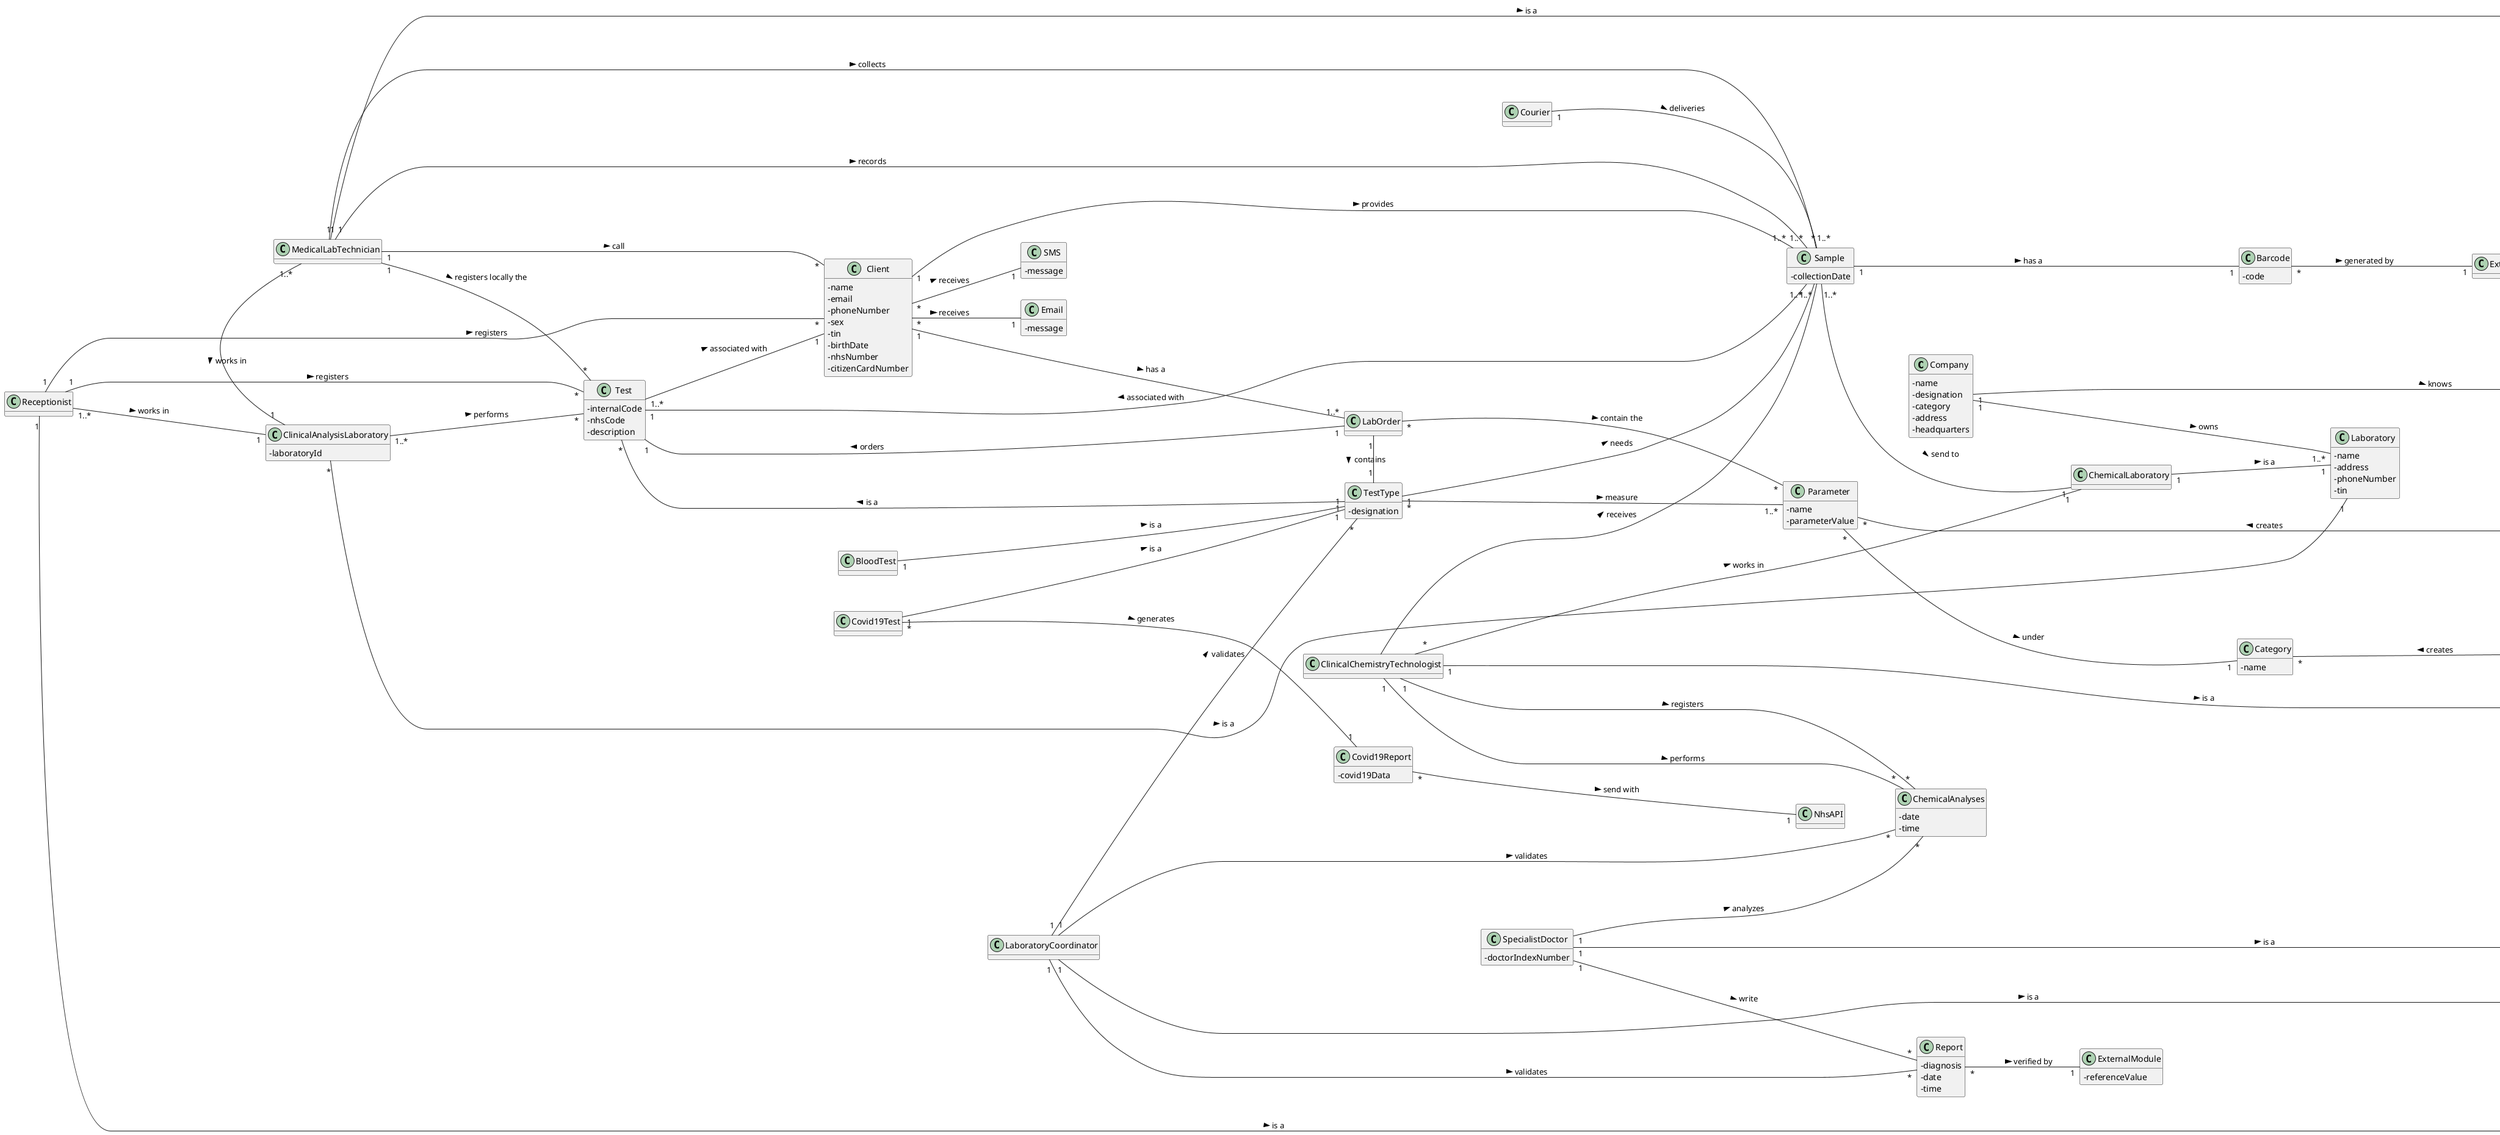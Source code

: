 @startuml
'https://plantuml.com/class-diagram

hide methods
left to right direction
skinparam classAttributeIconSize 0

class Company{
-name
-designation
-category
-address
-headquarters
}

class Employee{
-name
-address
-phoneNumber
-email
-employeeId
-organizationRole
-socCode
}

class TestType{
-designation
}

class SpecialistDoctor  {
-doctorIndexNumber
}

class Laboratory{
-name
-address
-phoneNumber
-tin
}

class Barcode{
-code
}

class Report{
-diagnosis
-date
-time
}

class Sample{
-collectionDate
}

class Test{
-internalCode
-nhsCode
-description
}

class Client{
 - name
 - email
 - phoneNumber
 - sex
 - tin
 - birthDate
 - nhsNumber
 - citizenCardNumber
}

class Receptionist{

}

class ClinicalAnalysisLaboratory{
-laboratoryId
}

class ChemicalAnalyses{
-date
-time
}

class Parameter{
-name
-parameterValue
}

class Category{
-name
}

class MedicalLabTechnician{

}

class ChemicalLaboratory{

}

class ClinicalChemistryTechnologist{

}

class LabOrder{

}

class LaboratoryCoordinator{

}

class Administrator{

}

class ExternalAPI{

}

class ExternalModule {
-referenceValue
}

class NhsAPI{

}

class BloodTest{

}

class Covid19Test{
}

class Covid19Report{
-covid19Data
}
class Courier{
}
class SMS{
-message
}
class Email{
-message
}


Company "1"----"*" Employee : knows >
Company "1"----"1..*" Laboratory : owns >
ClinicalAnalysisLaboratory "*"----"1" Laboratory : is a >
ChemicalLaboratory "1"---"1" Laboratory : is a >
MedicalLabTechnician "1"---"1" Employee : is a >
Administrator "1"---"1" Employee : is a >
ClinicalChemistryTechnologist "1"---"1" Employee : is a >
Receptionist "1"---"1" Employee : is a >
Receptionist "1"----"*" Client : registers >
Receptionist "1"----"*" Test : registers >
Client "1"----"1..*" LabOrder : has a >
LabOrder "1"----"1" Test : orders >
LabOrder "*"----"*" Parameter: contain the >
Test "*"----"1" TestType : < is a
TestType "1"----"1..*" Sample : needs >
TestType "*"----"1..*" Parameter : measure >
MedicalLabTechnician "1"----"*" Sample : collects >
MedicalLabTechnician "1"----"*" Test: registers locally the >
Sample "1"----"1" Barcode : has a >
Barcode "*"---"1" ExternalAPI : generated by >
ClinicalChemistryTechnologist "*"----"1" ChemicalLaboratory : works in >
ClinicalChemistryTechnologist "1"--"*" ChemicalAnalyses : performs >
Category "*"----"1" Administrator : < creates
Parameter "*"----"1" Category : under >
Parameter "*"----"1"Administrator : < creates
SpecialistDoctor "1"----"1" Employee : is a >
SpecialistDoctor "1"----"*" ChemicalAnalyses : analyzes >
SpecialistDoctor "1"----"*" Report : write >
LaboratoryCoordinator "1"----"1" Employee : is a >
LaboratoryCoordinator "1"----"*" Report : validates >
LaboratoryCoordinator "1"----"*" ChemicalAnalyses : validates >
Report "*"--"1" ExternalModule: verified by >
Covid19Test "1"----"1" TestType : is a >
BloodTest "1"----"1" TestType : is a >
Covid19Test "*"----"1" Covid19Report : generates >
Covid19Report "*"----"1" NhsAPI : send with >
Receptionist "1..*"----"1" ClinicalAnalysisLaboratory : works in >
ClinicalAnalysisLaboratory "1..*"----"*" Test : performs >
MedicalLabTechnician "1..*"-"1" ClinicalAnalysisLaboratory : works in >
LabOrder "1"-"1" TestType : contains >
MedicalLabTechnician "1"--"*" Client : call >
Client "1"--"1..*" Sample : provides >
Sample "1..*"---"1" ChemicalLaboratory : send to >
ClinicalChemistryTechnologist "1"-----"*" ChemicalAnalyses : registers >
Test "1..*"----"1" Client : associated with >
Sample "1..*"----"1" Test : associated with >
ClinicalChemistryTechnologist ---- Sample : receives >
Courier "1"---"1..*" Sample : deliveries >
LaboratoryCoordinator "1"---"*" TestType : validates >
MedicalLabTechnician "1"----"1..*" Sample : records >
Client "*"--"1" SMS : receives >
Client "*"--"1" Email : receives >



@enduml

